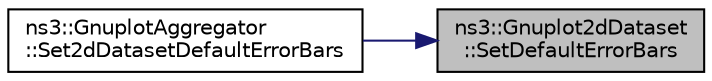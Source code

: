 digraph "ns3::Gnuplot2dDataset::SetDefaultErrorBars"
{
 // LATEX_PDF_SIZE
  edge [fontname="Helvetica",fontsize="10",labelfontname="Helvetica",labelfontsize="10"];
  node [fontname="Helvetica",fontsize="10",shape=record];
  rankdir="RL";
  Node1 [label="ns3::Gnuplot2dDataset\l::SetDefaultErrorBars",height=0.2,width=0.4,color="black", fillcolor="grey75", style="filled", fontcolor="black",tooltip="Change default errorbars style for all newly created objects."];
  Node1 -> Node2 [dir="back",color="midnightblue",fontsize="10",style="solid",fontname="Helvetica"];
  Node2 [label="ns3::GnuplotAggregator\l::Set2dDatasetDefaultErrorBars",height=0.2,width=0.4,color="black", fillcolor="white", style="filled",URL="$classns3_1_1_gnuplot_aggregator.html#a9f3be1ab95ecaa41eb9552c6312e9a2b",tooltip="Change default errorbars style for all newly created objects."];
}
